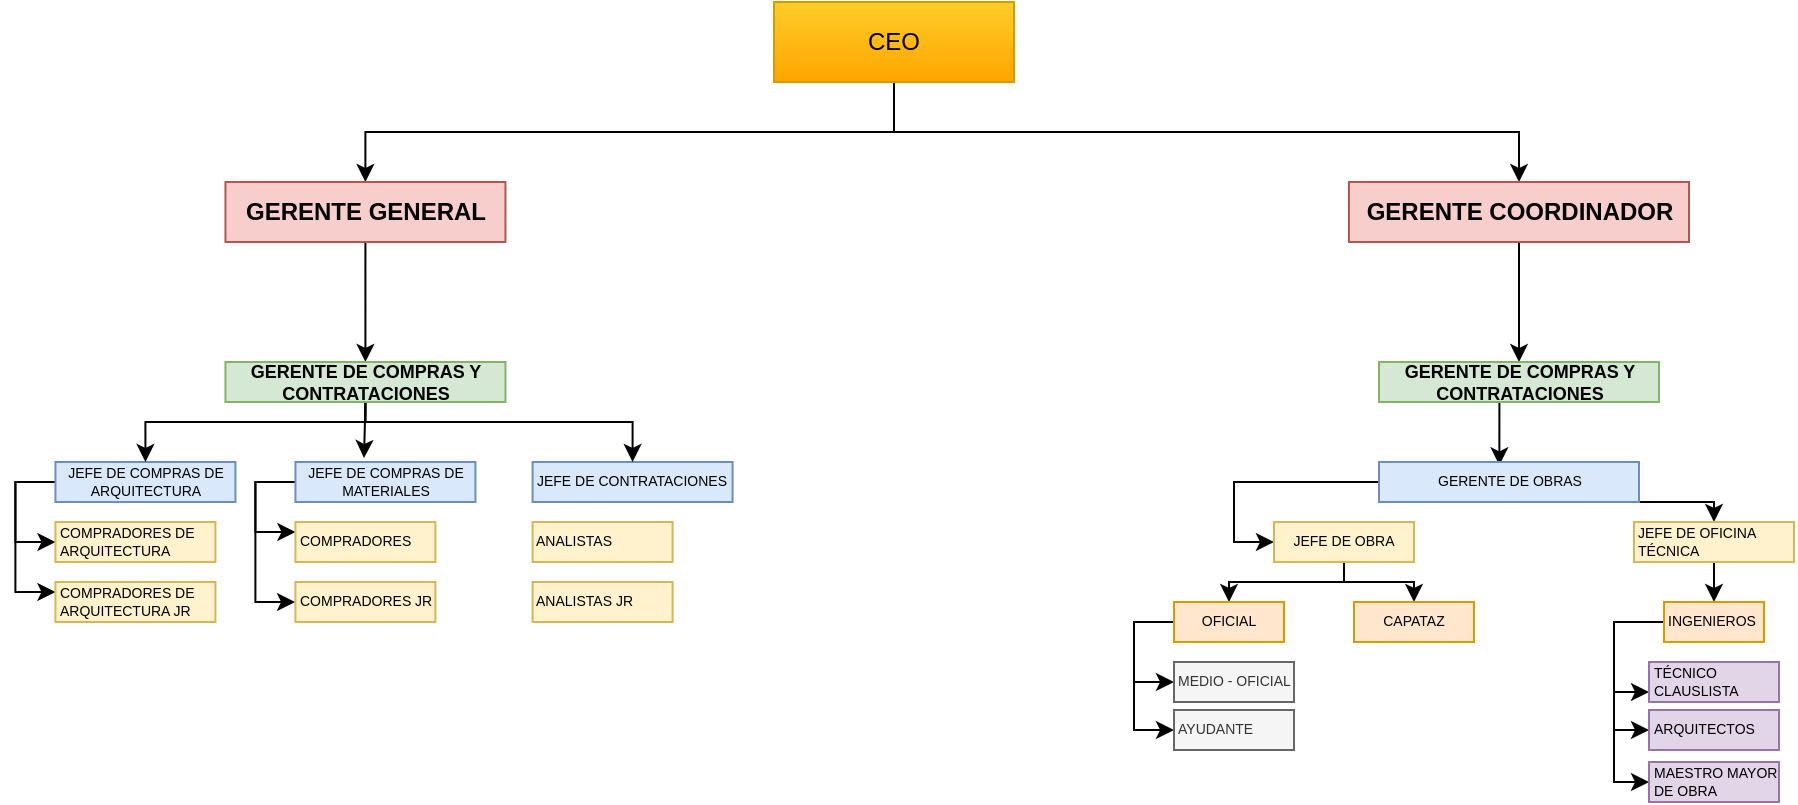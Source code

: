 <mxfile version="21.3.3" type="github">
  <diagram name="Página-1" id="nv5Yr2998YmF79Q2P6Mi">
    <mxGraphModel dx="2219" dy="541" grid="1" gridSize="10" guides="1" tooltips="1" connect="1" arrows="1" fold="1" page="1" pageScale="1" pageWidth="1169" pageHeight="827" math="0" shadow="0">
      <root>
        <mxCell id="0" />
        <mxCell id="1" parent="0" />
        <mxCell id="AILBHCI_kB8wy-nqI25U-14" style="edgeStyle=orthogonalEdgeStyle;rounded=0;orthogonalLoop=1;jettySize=auto;html=1;exitX=0.5;exitY=1;exitDx=0;exitDy=0;" edge="1" parent="1" source="Y3jGNLzNcSAmYx73lSCt-3" target="Y3jGNLzNcSAmYx73lSCt-7">
          <mxGeometry relative="1" as="geometry" />
        </mxCell>
        <mxCell id="AILBHCI_kB8wy-nqI25U-15" style="edgeStyle=orthogonalEdgeStyle;rounded=0;orthogonalLoop=1;jettySize=auto;html=1;exitX=0.5;exitY=1;exitDx=0;exitDy=0;entryX=0.5;entryY=0;entryDx=0;entryDy=0;" edge="1" parent="1" source="Y3jGNLzNcSAmYx73lSCt-3" target="Y3jGNLzNcSAmYx73lSCt-5">
          <mxGeometry relative="1" as="geometry" />
        </mxCell>
        <mxCell id="Y3jGNLzNcSAmYx73lSCt-3" value="CEO" style="rounded=0;whiteSpace=wrap;html=1;fillColor=#ffcd28;gradientColor=#ffa500;strokeColor=#d79b00;" parent="1" vertex="1">
          <mxGeometry x="-90" y="40" width="120" height="40" as="geometry" />
        </mxCell>
        <mxCell id="Y3jGNLzNcSAmYx73lSCt-121" style="edgeStyle=orthogonalEdgeStyle;rounded=0;orthogonalLoop=1;jettySize=auto;html=1;exitX=0.5;exitY=1;exitDx=0;exitDy=0;entryX=0.5;entryY=0;entryDx=0;entryDy=0;" parent="1" source="Y3jGNLzNcSAmYx73lSCt-5" target="Y3jGNLzNcSAmYx73lSCt-79" edge="1">
          <mxGeometry relative="1" as="geometry" />
        </mxCell>
        <mxCell id="Y3jGNLzNcSAmYx73lSCt-5" value="GERENTE COORDINADOR" style="rounded=0;whiteSpace=wrap;html=1;fillColor=#f8cecc;strokeColor=#b85450;fontStyle=1;" parent="1" vertex="1">
          <mxGeometry x="197.5" y="130" width="170" height="30" as="geometry" />
        </mxCell>
        <mxCell id="Y3jGNLzNcSAmYx73lSCt-102" style="edgeStyle=orthogonalEdgeStyle;rounded=0;hachureGap=4;orthogonalLoop=1;jettySize=auto;html=1;exitX=0.5;exitY=1;exitDx=0;exitDy=0;fontFamily=Architects Daughter;fontSource=https%3A%2F%2Ffonts.googleapis.com%2Fcss%3Ffamily%3DArchitects%2BDaughter;fontSize=16;entryX=0.5;entryY=0;entryDx=0;entryDy=0;" parent="1" source="Y3jGNLzNcSAmYx73lSCt-7" target="Y3jGNLzNcSAmYx73lSCt-48" edge="1">
          <mxGeometry relative="1" as="geometry">
            <Array as="points">
              <mxPoint x="-294" y="170" />
              <mxPoint x="-294" y="170" />
            </Array>
            <mxPoint x="-170" y="190" as="targetPoint" />
          </mxGeometry>
        </mxCell>
        <mxCell id="Y3jGNLzNcSAmYx73lSCt-7" value="&lt;font style=&quot;font-size: 12px;&quot;&gt;GERENTE GENERAL&lt;/font&gt;" style="rounded=0;whiteSpace=wrap;html=1;fillColor=#f8cecc;strokeColor=#b85450;fontStyle=1;fontSize=12;" parent="1" vertex="1">
          <mxGeometry x="-364.28" y="130" width="140" height="30" as="geometry" />
        </mxCell>
        <mxCell id="Y3jGNLzNcSAmYx73lSCt-126" style="edgeStyle=orthogonalEdgeStyle;rounded=0;orthogonalLoop=1;jettySize=auto;html=1;entryX=0;entryY=0.5;entryDx=0;entryDy=0;" parent="1" target="Y3jGNLzNcSAmYx73lSCt-43" edge="1">
          <mxGeometry relative="1" as="geometry">
            <mxPoint x="-469.28" y="310" as="targetPoint" />
            <mxPoint x="-439.28" y="280" as="sourcePoint" />
            <Array as="points">
              <mxPoint x="-469.28" y="280" />
              <mxPoint x="-469.28" y="310" />
            </Array>
          </mxGeometry>
        </mxCell>
        <mxCell id="Y3jGNLzNcSAmYx73lSCt-127" style="edgeStyle=orthogonalEdgeStyle;rounded=0;orthogonalLoop=1;jettySize=auto;html=1;exitX=0;exitY=0.5;exitDx=0;exitDy=0;entryX=0;entryY=0.25;entryDx=0;entryDy=0;" parent="1" source="Y3jGNLzNcSAmYx73lSCt-40" target="Y3jGNLzNcSAmYx73lSCt-49" edge="1">
          <mxGeometry relative="1" as="geometry">
            <mxPoint x="-469.28" y="340" as="targetPoint" />
          </mxGeometry>
        </mxCell>
        <mxCell id="Y3jGNLzNcSAmYx73lSCt-40" value="&lt;font style=&quot;font-size: 7px;&quot;&gt;JEFE DE COMPRAS DE ARQUITECTURA&lt;/font&gt;" style="rounded=0;whiteSpace=wrap;html=1;fontSize=7;fillColor=#dae8fc;strokeColor=#6c8ebf;" parent="1" vertex="1">
          <mxGeometry x="-449.28" y="270" width="90" height="20" as="geometry" />
        </mxCell>
        <mxCell id="Y3jGNLzNcSAmYx73lSCt-128" style="edgeStyle=orthogonalEdgeStyle;rounded=0;orthogonalLoop=1;jettySize=auto;html=1;exitX=0;exitY=0.5;exitDx=0;exitDy=0;entryX=0;entryY=0.25;entryDx=0;entryDy=0;" parent="1" source="Y3jGNLzNcSAmYx73lSCt-41" target="Y3jGNLzNcSAmYx73lSCt-44" edge="1">
          <mxGeometry relative="1" as="geometry">
            <mxPoint x="-349.28" y="310" as="targetPoint" />
            <Array as="points">
              <mxPoint x="-349.28" y="280" />
              <mxPoint x="-349.28" y="305" />
            </Array>
          </mxGeometry>
        </mxCell>
        <mxCell id="Y3jGNLzNcSAmYx73lSCt-129" style="edgeStyle=orthogonalEdgeStyle;rounded=0;orthogonalLoop=1;jettySize=auto;html=1;exitX=0;exitY=0.5;exitDx=0;exitDy=0;" parent="1" source="Y3jGNLzNcSAmYx73lSCt-41" edge="1">
          <mxGeometry relative="1" as="geometry">
            <mxPoint x="-329.474" y="340" as="targetPoint" />
            <Array as="points">
              <mxPoint x="-349.28" y="280" />
              <mxPoint x="-349.28" y="340" />
            </Array>
          </mxGeometry>
        </mxCell>
        <mxCell id="Y3jGNLzNcSAmYx73lSCt-41" value="&lt;font style=&quot;font-size: 7px;&quot;&gt;JEFE DE COMPRAS DE MATERIALES&lt;/font&gt;" style="rounded=0;whiteSpace=wrap;html=1;fontSize=7;fillColor=#dae8fc;strokeColor=#6c8ebf;" parent="1" vertex="1">
          <mxGeometry x="-329.28" y="270" width="90" height="20" as="geometry" />
        </mxCell>
        <mxCell id="Y3jGNLzNcSAmYx73lSCt-42" value="&lt;font style=&quot;font-size: 7px;&quot;&gt;JEFE DE CONTRATACIONES&lt;/font&gt;" style="rounded=0;whiteSpace=wrap;html=1;fontSize=7;fillColor=#dae8fc;strokeColor=#6c8ebf;" parent="1" vertex="1">
          <mxGeometry x="-210.71" y="270" width="100" height="20" as="geometry" />
        </mxCell>
        <mxCell id="Y3jGNLzNcSAmYx73lSCt-43" value="&lt;font style=&quot;font-size: 7px;&quot;&gt;COMPRADORES DE ARQUITECTURA&lt;/font&gt;" style="rounded=0;whiteSpace=wrap;html=1;align=left;verticalAlign=middle;fontSize=7;fillColor=#fff2cc;strokeColor=#d6b656;" parent="1" vertex="1">
          <mxGeometry x="-449.28" y="300" width="80" height="20" as="geometry" />
        </mxCell>
        <mxCell id="Y3jGNLzNcSAmYx73lSCt-44" value="&lt;font style=&quot;font-size: 7px;&quot;&gt;COMPRADORES&amp;nbsp;&lt;/font&gt;" style="rounded=0;whiteSpace=wrap;html=1;align=left;verticalAlign=middle;fontSize=7;fillColor=#fff2cc;strokeColor=#d6b656;" parent="1" vertex="1">
          <mxGeometry x="-329.28" y="300" width="70" height="20" as="geometry" />
        </mxCell>
        <mxCell id="Y3jGNLzNcSAmYx73lSCt-45" value="&lt;font style=&quot;font-size: 7px;&quot;&gt;COMPRADORES JR&lt;br&gt;&lt;/font&gt;" style="rounded=0;whiteSpace=wrap;html=1;align=left;verticalAlign=middle;fontSize=7;fillColor=#fff2cc;strokeColor=#d6b656;" parent="1" vertex="1">
          <mxGeometry x="-329.28" y="330" width="70" height="20" as="geometry" />
        </mxCell>
        <mxCell id="Y3jGNLzNcSAmYx73lSCt-46" value="&lt;font style=&quot;font-size: 7px;&quot;&gt;ANALISTAS JR&lt;br&gt;&lt;/font&gt;" style="rounded=0;whiteSpace=wrap;html=1;align=left;verticalAlign=middle;fontSize=7;fillColor=#fff2cc;strokeColor=#d6b656;" parent="1" vertex="1">
          <mxGeometry x="-210.71" y="330" width="70" height="20" as="geometry" />
        </mxCell>
        <mxCell id="Y3jGNLzNcSAmYx73lSCt-47" value="&lt;font style=&quot;font-size: 7px;&quot;&gt;ANALISTAS&lt;br&gt;&lt;/font&gt;" style="rounded=0;whiteSpace=wrap;html=1;align=left;verticalAlign=middle;fontSize=7;fillColor=#fff2cc;strokeColor=#d6b656;" parent="1" vertex="1">
          <mxGeometry x="-210.71" y="300" width="70" height="20" as="geometry" />
        </mxCell>
        <mxCell id="Y3jGNLzNcSAmYx73lSCt-103" style="edgeStyle=orthogonalEdgeStyle;rounded=0;hachureGap=4;orthogonalLoop=1;jettySize=auto;html=1;exitX=0.5;exitY=1;exitDx=0;exitDy=0;entryX=0.381;entryY=-0.1;entryDx=0;entryDy=0;entryPerimeter=0;fontFamily=Architects Daughter;fontSource=https%3A%2F%2Ffonts.googleapis.com%2Fcss%3Ffamily%3DArchitects%2BDaughter;fontSize=16;" parent="1" source="Y3jGNLzNcSAmYx73lSCt-48" target="Y3jGNLzNcSAmYx73lSCt-41" edge="1">
          <mxGeometry relative="1" as="geometry" />
        </mxCell>
        <mxCell id="AILBHCI_kB8wy-nqI25U-16" style="edgeStyle=orthogonalEdgeStyle;rounded=0;orthogonalLoop=1;jettySize=auto;html=1;exitX=0.5;exitY=1;exitDx=0;exitDy=0;entryX=0.5;entryY=0;entryDx=0;entryDy=0;" edge="1" parent="1" source="Y3jGNLzNcSAmYx73lSCt-48" target="Y3jGNLzNcSAmYx73lSCt-42">
          <mxGeometry relative="1" as="geometry">
            <Array as="points">
              <mxPoint x="-294" y="250" />
              <mxPoint x="-161" y="250" />
            </Array>
          </mxGeometry>
        </mxCell>
        <mxCell id="AILBHCI_kB8wy-nqI25U-17" style="edgeStyle=orthogonalEdgeStyle;rounded=0;orthogonalLoop=1;jettySize=auto;html=1;exitX=0.5;exitY=1;exitDx=0;exitDy=0;entryX=0.5;entryY=0;entryDx=0;entryDy=0;" edge="1" parent="1" source="Y3jGNLzNcSAmYx73lSCt-48" target="Y3jGNLzNcSAmYx73lSCt-40">
          <mxGeometry relative="1" as="geometry">
            <Array as="points">
              <mxPoint x="-294" y="250" />
              <mxPoint x="-404" y="250" />
            </Array>
          </mxGeometry>
        </mxCell>
        <mxCell id="Y3jGNLzNcSAmYx73lSCt-48" value="&lt;font style=&quot;font-size: 9px;&quot;&gt;GERENTE DE COMPRAS Y CONTRATACIONES&lt;br style=&quot;font-size: 9px;&quot;&gt;&lt;/font&gt;" style="rounded=0;whiteSpace=wrap;html=1;fontStyle=1;fillColor=#d5e8d4;strokeColor=#82b366;fontSize=9;" parent="1" vertex="1">
          <mxGeometry x="-364.28" y="220" width="140" height="20" as="geometry" />
        </mxCell>
        <mxCell id="Y3jGNLzNcSAmYx73lSCt-49" value="&lt;font style=&quot;font-size: 7px;&quot;&gt;COMPRADORES DE ARQUITECTURA JR&lt;/font&gt;" style="rounded=0;whiteSpace=wrap;html=1;align=left;verticalAlign=middle;fontSize=7;fillColor=#fff2cc;strokeColor=#d6b656;" parent="1" vertex="1">
          <mxGeometry x="-449.28" y="330" width="80" height="20" as="geometry" />
        </mxCell>
        <mxCell id="Y3jGNLzNcSAmYx73lSCt-123" style="edgeStyle=orthogonalEdgeStyle;rounded=0;orthogonalLoop=1;jettySize=auto;html=1;exitX=0.5;exitY=1;exitDx=0;exitDy=0;entryX=0.463;entryY=0.082;entryDx=0;entryDy=0;entryPerimeter=0;" parent="1" source="Y3jGNLzNcSAmYx73lSCt-79" target="Y3jGNLzNcSAmYx73lSCt-80" edge="1">
          <mxGeometry relative="1" as="geometry" />
        </mxCell>
        <mxCell id="Y3jGNLzNcSAmYx73lSCt-79" value="&lt;font style=&quot;font-size: 9px;&quot;&gt;GERENTE DE COMPRAS Y CONTRATACIONES&lt;/font&gt;" style="rounded=0;whiteSpace=wrap;html=1;fontSize=9;fillColor=#d5e8d4;strokeColor=#82b366;fontStyle=1;" parent="1" vertex="1">
          <mxGeometry x="212.5" y="220" width="140" height="20" as="geometry" />
        </mxCell>
        <mxCell id="Y3jGNLzNcSAmYx73lSCt-125" style="edgeStyle=orthogonalEdgeStyle;rounded=0;orthogonalLoop=1;jettySize=auto;html=1;exitX=0.5;exitY=1;exitDx=0;exitDy=0;entryX=0.5;entryY=0;entryDx=0;entryDy=0;" parent="1" source="Y3jGNLzNcSAmYx73lSCt-80" target="Y3jGNLzNcSAmYx73lSCt-86" edge="1">
          <mxGeometry relative="1" as="geometry">
            <Array as="points">
              <mxPoint x="287" y="290" />
              <mxPoint x="380" y="290" />
            </Array>
          </mxGeometry>
        </mxCell>
        <mxCell id="AILBHCI_kB8wy-nqI25U-1" style="edgeStyle=orthogonalEdgeStyle;rounded=0;orthogonalLoop=1;jettySize=auto;html=1;exitX=0;exitY=0.5;exitDx=0;exitDy=0;entryX=0;entryY=0.5;entryDx=0;entryDy=0;" edge="1" parent="1" source="Y3jGNLzNcSAmYx73lSCt-80" target="Y3jGNLzNcSAmYx73lSCt-81">
          <mxGeometry relative="1" as="geometry" />
        </mxCell>
        <mxCell id="Y3jGNLzNcSAmYx73lSCt-80" value="GERENTE DE OBRAS" style="rounded=0;whiteSpace=wrap;html=1;fontSize=7;fillColor=#dae8fc;strokeColor=#6c8ebf;" parent="1" vertex="1">
          <mxGeometry x="212.5" y="270" width="130" height="20" as="geometry" />
        </mxCell>
        <mxCell id="AILBHCI_kB8wy-nqI25U-5" style="edgeStyle=orthogonalEdgeStyle;rounded=0;orthogonalLoop=1;jettySize=auto;html=1;exitX=0.5;exitY=1;exitDx=0;exitDy=0;entryX=0.5;entryY=0;entryDx=0;entryDy=0;" edge="1" parent="1" source="Y3jGNLzNcSAmYx73lSCt-81" target="Y3jGNLzNcSAmYx73lSCt-83">
          <mxGeometry relative="1" as="geometry">
            <mxPoint x="60" y="350" as="targetPoint" />
            <Array as="points">
              <mxPoint x="195" y="330" />
              <mxPoint x="138" y="330" />
            </Array>
          </mxGeometry>
        </mxCell>
        <mxCell id="AILBHCI_kB8wy-nqI25U-6" style="edgeStyle=orthogonalEdgeStyle;rounded=0;orthogonalLoop=1;jettySize=auto;html=1;exitX=0.5;exitY=1;exitDx=0;exitDy=0;entryX=0.5;entryY=0;entryDx=0;entryDy=0;" edge="1" parent="1" source="Y3jGNLzNcSAmYx73lSCt-81" target="Y3jGNLzNcSAmYx73lSCt-82">
          <mxGeometry relative="1" as="geometry">
            <Array as="points">
              <mxPoint x="195" y="330" />
              <mxPoint x="230" y="330" />
            </Array>
          </mxGeometry>
        </mxCell>
        <mxCell id="Y3jGNLzNcSAmYx73lSCt-81" value="&lt;font style=&quot;font-size: 7px;&quot;&gt;JEFE DE OBRA&lt;/font&gt;" style="rounded=0;whiteSpace=wrap;html=1;align=center;verticalAlign=middle;fontSize=7;fillColor=#fff2cc;strokeColor=#d6b656;" parent="1" vertex="1">
          <mxGeometry x="160" y="300" width="70" height="20" as="geometry" />
        </mxCell>
        <mxCell id="Y3jGNLzNcSAmYx73lSCt-82" value="CAPATAZ" style="rounded=0;whiteSpace=wrap;html=1;align=center;verticalAlign=middle;fontSize=7;fillColor=#ffe6cc;strokeColor=#d79b00;" parent="1" vertex="1">
          <mxGeometry x="200" y="340" width="60" height="20" as="geometry" />
        </mxCell>
        <mxCell id="AILBHCI_kB8wy-nqI25U-7" style="edgeStyle=orthogonalEdgeStyle;rounded=0;orthogonalLoop=1;jettySize=auto;html=1;exitX=0;exitY=0.5;exitDx=0;exitDy=0;entryX=0;entryY=0.5;entryDx=0;entryDy=0;" edge="1" parent="1" source="Y3jGNLzNcSAmYx73lSCt-83" target="Y3jGNLzNcSAmYx73lSCt-84">
          <mxGeometry relative="1" as="geometry">
            <Array as="points">
              <mxPoint x="90" y="350" />
              <mxPoint x="90" y="380" />
            </Array>
          </mxGeometry>
        </mxCell>
        <mxCell id="AILBHCI_kB8wy-nqI25U-8" style="edgeStyle=orthogonalEdgeStyle;rounded=0;orthogonalLoop=1;jettySize=auto;html=1;exitX=0;exitY=0.5;exitDx=0;exitDy=0;entryX=0;entryY=0.5;entryDx=0;entryDy=0;" edge="1" parent="1" source="Y3jGNLzNcSAmYx73lSCt-83" target="Y3jGNLzNcSAmYx73lSCt-85">
          <mxGeometry relative="1" as="geometry" />
        </mxCell>
        <mxCell id="Y3jGNLzNcSAmYx73lSCt-83" value="OFICIAL" style="rounded=0;whiteSpace=wrap;html=1;align=center;verticalAlign=middle;fontSize=7;fillColor=#ffe6cc;strokeColor=#d79b00;" parent="1" vertex="1">
          <mxGeometry x="110" y="340" width="55" height="20" as="geometry" />
        </mxCell>
        <mxCell id="Y3jGNLzNcSAmYx73lSCt-84" value="MEDIO - OFICIAL" style="rounded=0;whiteSpace=wrap;html=1;align=left;verticalAlign=middle;fontSize=7;fillColor=#f5f5f5;strokeColor=#666666;fontColor=#333333;" parent="1" vertex="1">
          <mxGeometry x="110" y="370" width="60" height="20" as="geometry" />
        </mxCell>
        <mxCell id="Y3jGNLzNcSAmYx73lSCt-85" value="AYUDANTE" style="rounded=0;whiteSpace=wrap;html=1;align=left;verticalAlign=middle;fontSize=7;fillColor=#f5f5f5;strokeColor=#666666;fontColor=#333333;" parent="1" vertex="1">
          <mxGeometry x="110" y="394" width="60" height="20" as="geometry" />
        </mxCell>
        <mxCell id="AILBHCI_kB8wy-nqI25U-9" style="edgeStyle=orthogonalEdgeStyle;rounded=0;orthogonalLoop=1;jettySize=auto;html=1;exitX=0.5;exitY=1;exitDx=0;exitDy=0;entryX=0.5;entryY=0;entryDx=0;entryDy=0;" edge="1" parent="1" source="Y3jGNLzNcSAmYx73lSCt-86" target="Y3jGNLzNcSAmYx73lSCt-87">
          <mxGeometry relative="1" as="geometry" />
        </mxCell>
        <mxCell id="Y3jGNLzNcSAmYx73lSCt-86" value="JEFE DE OFICINA TÉCNICA" style="rounded=0;whiteSpace=wrap;html=1;align=left;verticalAlign=middle;fontSize=7;fillColor=#fff2cc;strokeColor=#d6b656;" parent="1" vertex="1">
          <mxGeometry x="340" y="300" width="80" height="20" as="geometry" />
        </mxCell>
        <mxCell id="AILBHCI_kB8wy-nqI25U-19" style="edgeStyle=orthogonalEdgeStyle;rounded=0;orthogonalLoop=1;jettySize=auto;html=1;exitX=0;exitY=0.5;exitDx=0;exitDy=0;entryX=0;entryY=0.75;entryDx=0;entryDy=0;" edge="1" parent="1" source="Y3jGNLzNcSAmYx73lSCt-87" target="Y3jGNLzNcSAmYx73lSCt-88">
          <mxGeometry relative="1" as="geometry">
            <Array as="points">
              <mxPoint x="330" y="350" />
              <mxPoint x="330" y="385" />
            </Array>
          </mxGeometry>
        </mxCell>
        <mxCell id="AILBHCI_kB8wy-nqI25U-20" style="edgeStyle=orthogonalEdgeStyle;rounded=0;orthogonalLoop=1;jettySize=auto;html=1;exitX=0;exitY=0.5;exitDx=0;exitDy=0;entryX=0;entryY=0.5;entryDx=0;entryDy=0;" edge="1" parent="1" source="Y3jGNLzNcSAmYx73lSCt-87" target="Y3jGNLzNcSAmYx73lSCt-90">
          <mxGeometry relative="1" as="geometry">
            <Array as="points">
              <mxPoint x="330" y="350" />
              <mxPoint x="330" y="404" />
            </Array>
          </mxGeometry>
        </mxCell>
        <mxCell id="AILBHCI_kB8wy-nqI25U-21" style="edgeStyle=orthogonalEdgeStyle;rounded=0;orthogonalLoop=1;jettySize=auto;html=1;exitX=0;exitY=0.5;exitDx=0;exitDy=0;entryX=0;entryY=0.5;entryDx=0;entryDy=0;" edge="1" parent="1" source="Y3jGNLzNcSAmYx73lSCt-87" target="Y3jGNLzNcSAmYx73lSCt-91">
          <mxGeometry relative="1" as="geometry">
            <Array as="points">
              <mxPoint x="330" y="350" />
              <mxPoint x="330" y="430" />
            </Array>
          </mxGeometry>
        </mxCell>
        <mxCell id="Y3jGNLzNcSAmYx73lSCt-87" value="INGENIEROS" style="rounded=0;whiteSpace=wrap;html=1;align=left;verticalAlign=middle;fontSize=7;fillColor=#ffe6cc;strokeColor=#d79b00;" parent="1" vertex="1">
          <mxGeometry x="355" y="340" width="50" height="20" as="geometry" />
        </mxCell>
        <mxCell id="Y3jGNLzNcSAmYx73lSCt-90" value="ARQUITECTOS" style="rounded=0;whiteSpace=wrap;html=1;align=left;verticalAlign=middle;fontSize=7;fillColor=#e1d5e7;strokeColor=#9673a6;" parent="1" vertex="1">
          <mxGeometry x="347.5" y="394" width="65" height="20" as="geometry" />
        </mxCell>
        <mxCell id="Y3jGNLzNcSAmYx73lSCt-91" value="MAESTRO MAYOR DE OBRA" style="rounded=0;whiteSpace=wrap;html=1;align=left;verticalAlign=middle;fontSize=7;fillColor=#e1d5e7;strokeColor=#9673a6;" parent="1" vertex="1">
          <mxGeometry x="347.5" y="420" width="65" height="20" as="geometry" />
        </mxCell>
        <mxCell id="Y3jGNLzNcSAmYx73lSCt-88" value="TÉCNICO CLAUSLISTA" style="rounded=0;whiteSpace=wrap;html=1;align=left;verticalAlign=middle;fontSize=7;fillColor=#e1d5e7;strokeColor=#9673a6;" parent="1" vertex="1">
          <mxGeometry x="347.5" y="370" width="65" height="20" as="geometry" />
        </mxCell>
      </root>
    </mxGraphModel>
  </diagram>
</mxfile>
